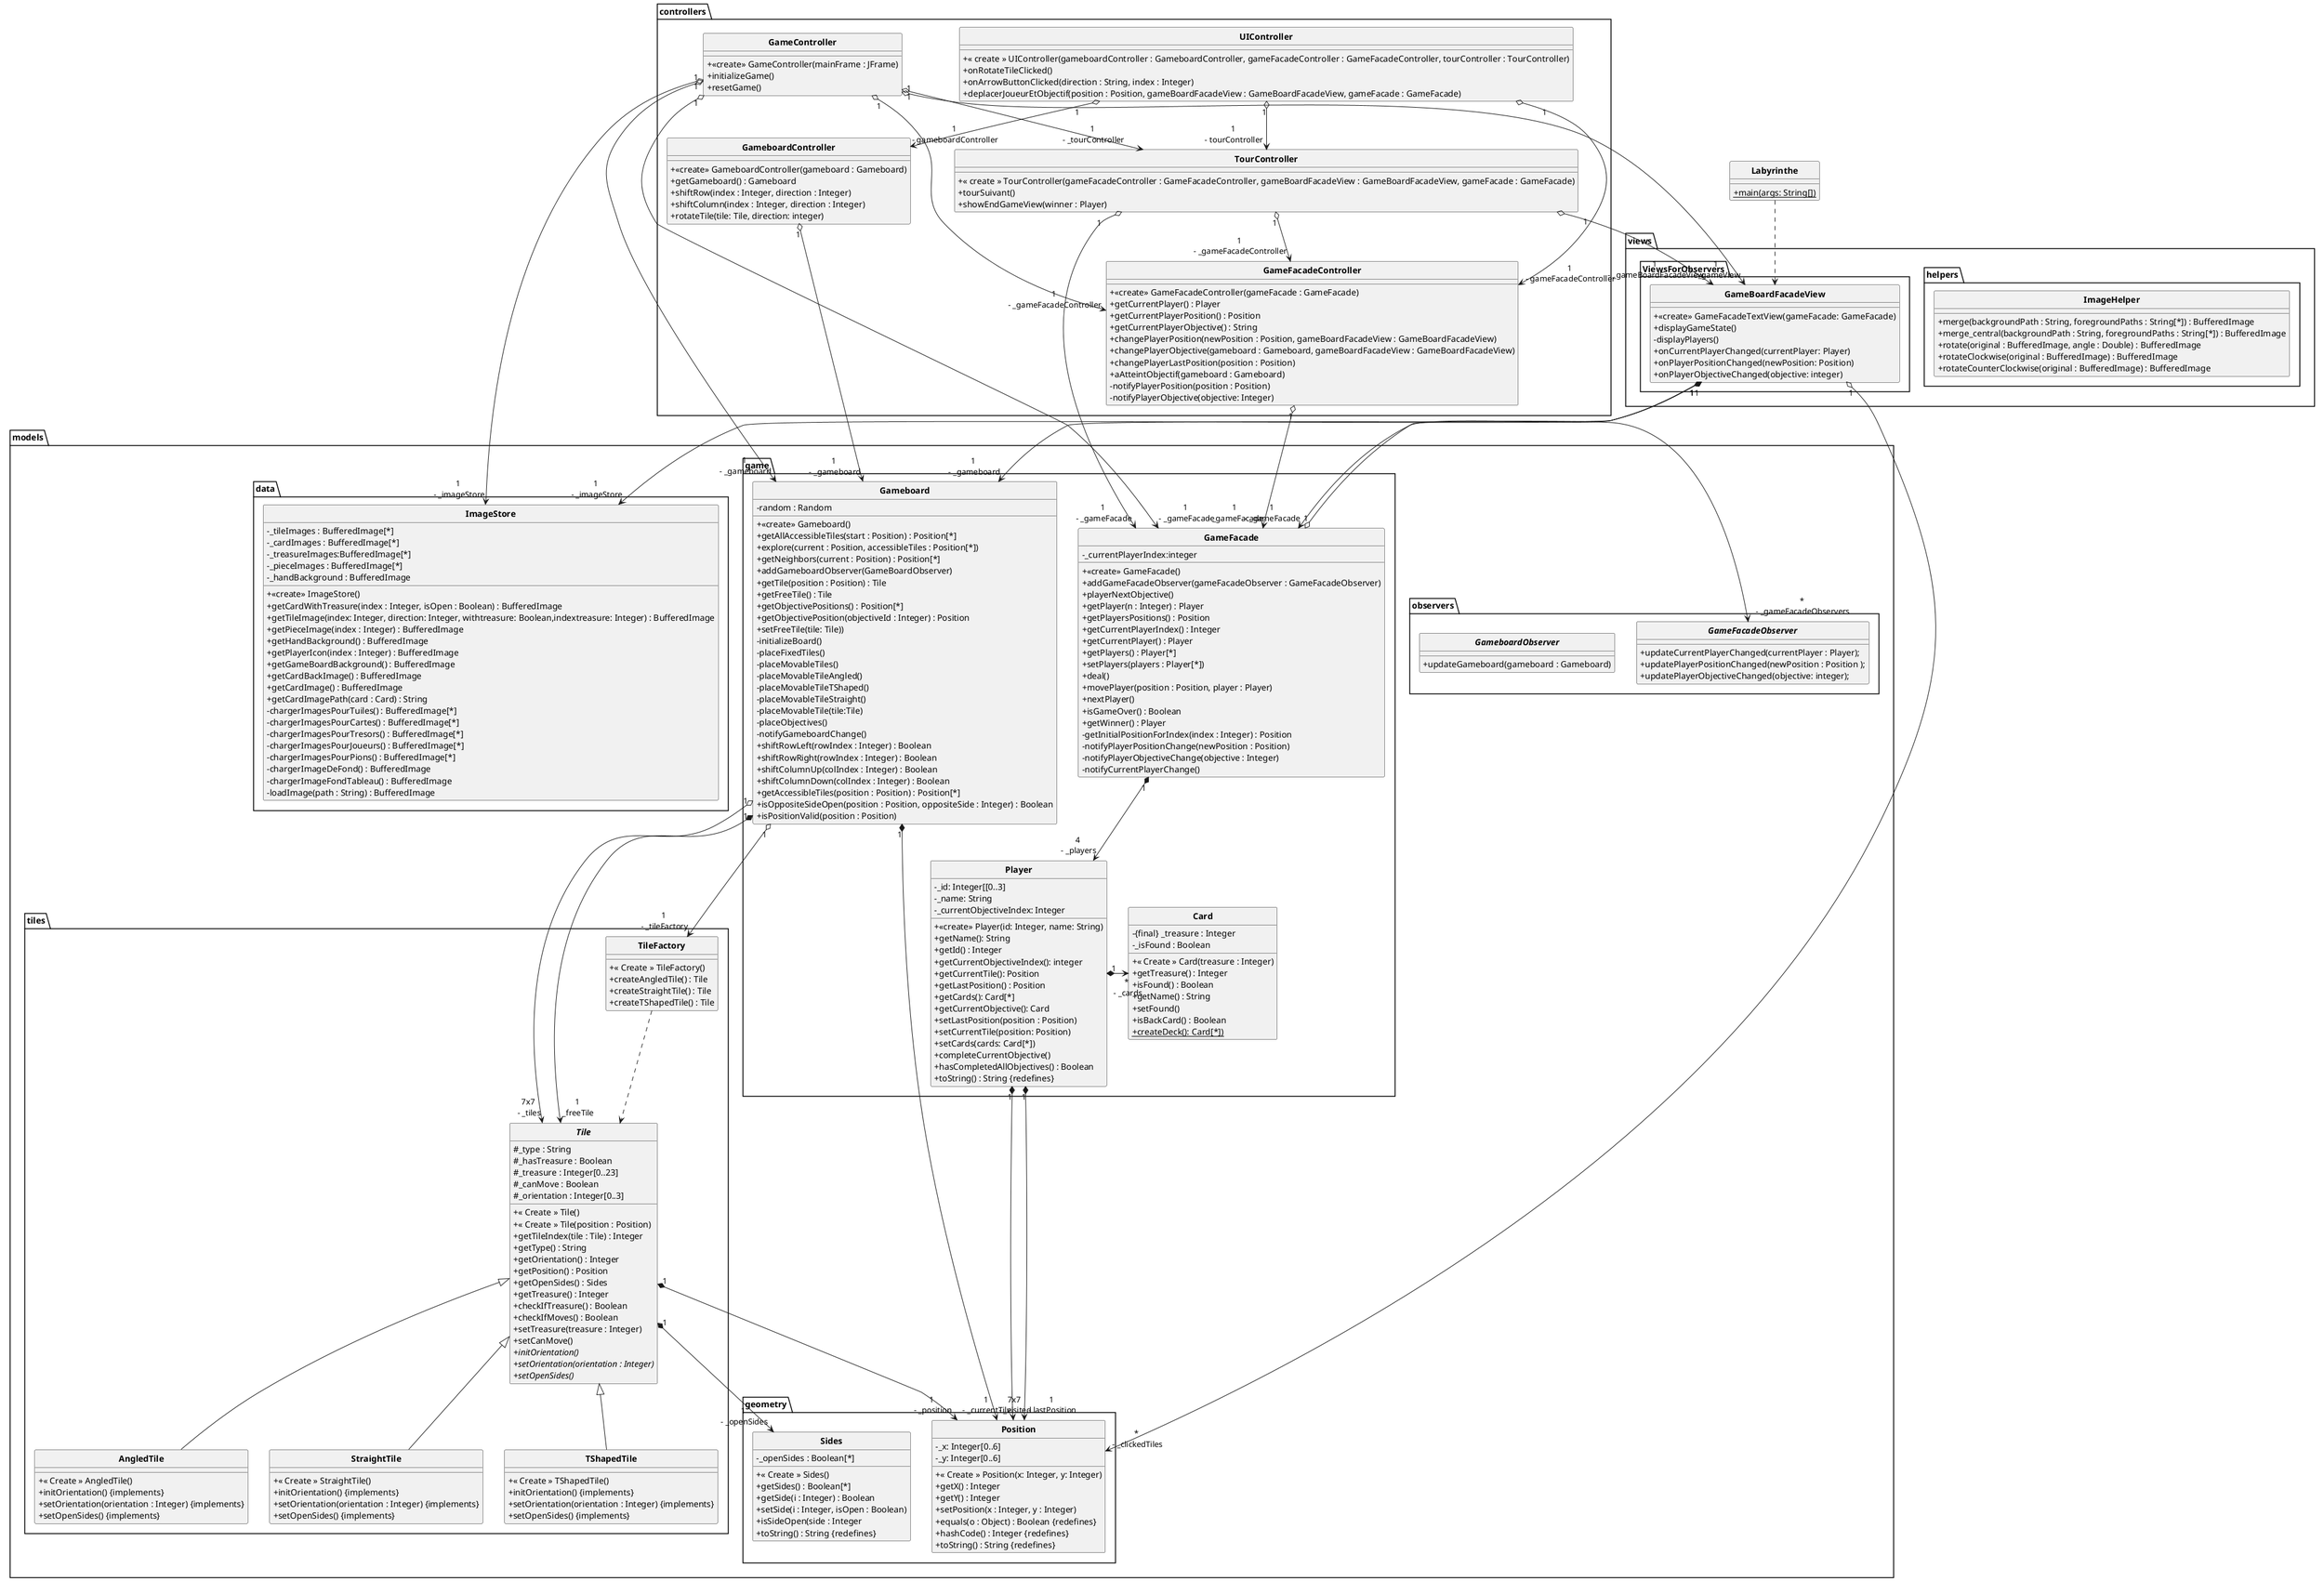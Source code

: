 @startuml Labyrinthe

skinparam style strictuml
skinparam classAttributeIconSize 0
skinparam classFontStyle Bold
hide enum methods

class Labyrinthe
{
    + {static} main(args: String[])
}

package views
{
	package helpers {
		'classe fournie ; nous n'avons ajouté que la méthode merge_central(..)
		class ImageHelper {
			+ merge(backgroundPath : String, foregroundPaths : String[*]) : BufferedImage
			+ merge_central(backgroundPath : String, foregroundPaths : String[*]) : BufferedImage
			+ rotate(original : BufferedImage, angle : Double) : BufferedImage
			+ rotateClockwise(original : BufferedImage) : BufferedImage
			+ rotateCounterClockwise(original : BufferedImage) : BufferedImage
		}
	}

	package ViewsForObservers{
	  class GameBoardFacadeView {

              + <<create>> GameFacadeTextView(gameFacade: GameFacade)
              + displayGameState()
              - displayPlayers()
              + onCurrentPlayerChanged(currentPlayer: Player)
              + onPlayerPositionChanged(newPosition: Position)
              + onPlayerObjectiveChanged(objective: integer)

	  }
	}
	
}

package controllers
{
   class GameboardController {
        + <<create>> GameboardController(gameboard : Gameboard)
        + getGameboard() : Gameboard
        + shiftRow(index : Integer, direction : Integer)
        + shiftColumn(index : Integer, direction : Integer)
        + rotateTile(tile: Tile, direction: integer)
   }
   
   class GameController {
		+ «create» GameController(mainFrame : JFrame)
		+ initializeGame()
		+ resetGame()
   }
   
   class GameFacadeController {
        +<<create>> GameFacadeController(gameFacade : GameFacade)
        + getCurrentPlayer() : Player
        + getCurrentPlayerPosition() : Position
        + getCurrentPlayerObjective() : String
        + changePlayerPosition(newPosition : Position, gameBoardFacadeView : GameBoardFacadeView)
        + changePlayerObjective(gameboard : Gameboard, gameBoardFacadeView : GameBoardFacadeView)
        + changePlayerLastPosition(position : Position)
        + aAtteintObjectif(gameboard : Gameboard)
        - notifyPlayerPosition(position : Position)
        - notifyPlayerObjective(objective: Integer)
   }
   
   class TourController {
		+ « create » TourController(gameFacadeController : GameFacadeController, gameBoardFacadeView : GameBoardFacadeView, gameFacade : GameFacade)
		+ tourSuivant()
		+ showEndGameView(winner : Player)
   }

   class UIController {
       + « create » UIController(gameboardController : GameboardController, gameFacadeController : GameFacadeController, tourController : TourController)
       + onRotateTileClicked()
       + onArrowButtonClicked(direction : String, index : Integer)
       + deplacerJoueurEtObjectif(position : Position, gameBoardFacadeView : GameBoardFacadeView, gameFacade : GameFacade)
   }
}

package models
{
    package observers {
        interface GameFacadeObserver {
            + updateCurrentPlayerChanged(currentPlayer : Player);
            + updatePlayerPositionChanged(newPosition : Position );
            + updatePlayerObjectiveChanged(objective: integer);
        }

        interface GameboardObserver {
            + updateGameboard(gameboard : Gameboard)
        }
    }

	package tiles {
		class TileFactory {
			+ « Create » TileFactory()
			+ createAngledTile() : Tile
			+ createStraightTile() : Tile
			+ createTShapedTile() : Tile
		}

		abstract class Tile {
			# _type : String
			# _hasTreasure : Boolean
			# _treasure : Integer[0..23]
			# _canMove : Boolean
			# _orientation : Integer[0..3]
			+ « Create » Tile()
			+ « Create » Tile(position : Position)
			+ getTileIndex(tile : Tile) : Integer
			+ getType() : String
			+ getOrientation() : Integer
			+ getPosition() : Position
			'récupérer les voies de passage :
			+ getOpenSides() : Sides
			+ getTreasure() : Integer
			+ checkIfTreasure() : Boolean
			+ checkIfMoves() : Boolean
			+ setTreasure(treasure : Integer)
			+ setCanMove()
			+ {abstract} initOrientation()
			+ {abstract} setOrientation(orientation : Integer)
			+ {abstract} setOpenSides()
		}
		class AngledTile extends Tile {
			+ « Create » AngledTile()
			+ initOrientation() {implements}
			+ setOrientation(orientation : Integer) {implements}
			+ setOpenSides() {implements}
		}
		class StraightTile extends Tile {
			+ « Create » StraightTile()
			+ initOrientation() {implements}
			+ setOrientation(orientation : Integer) {implements}
			+ setOpenSides() {implements}
		}
		class TShapedTile extends Tile {
			+ « Create » TShapedTile()
			+ initOrientation() {implements}
			+ setOrientation(orientation : Integer) {implements}
			+ setOpenSides() {implements}
		}
	}

	package geometry {
		class Sides {
			- _openSides : Boolean[*]
			+ « Create » Sides()
			+ getSides() : Boolean[*]
			+ getSide(i : Integer) : Boolean
			+ setSide(i : Integer, isOpen : Boolean)
			+ isSideOpen(side : Integer
			+ toString() : String {redefines}
		}

		class Position {
			- _x: Integer[0..6]
			- _y: Integer[0..6]
			+ « Create » Position(x: Integer, y: Integer)
			+ getX() : Integer
			+ getY() : Integer
			+ setPosition(x : Integer, y : Integer)
			+ equals(o : Object) : Boolean {redefines}
			+ hashCode() : Integer {redefines} 
			+ toString() : String {redefines}
		}
	}

	package game {
		class GameFacade {
               -  _currentPlayerIndex:integer
               + <<create>> GameFacade()
               + addGameFacadeObserver(gameFacadeObserver : GameFacadeObserver)
               + playerNextObjective()
               + getPlayer(n : Integer) : Player
               + getPlayersPositions() : Position
               + getCurrentPlayerIndex() : Integer
               + getCurrentPlayer() : Player
               + getPlayers() : Player[*]
               + setPlayers(players : Player[*])
               + deal()
               + movePlayer(position : Position, player : Player)
               + nextPlayer()
               + isGameOver() : Boolean
               + getWinner() : Player
               - getInitialPositionForIndex(index : Integer) : Position
               - notifyPlayerPositionChange(newPosition : Position)
               - notifyPlayerObjectiveChange(objective : Integer)
               - notifyCurrentPlayerChange()
		}

		class Gameboard {
               -  random : Random
               + <<create>> Gameboard()
               + getAllAccessibleTiles(start : Position) : Position[*]
               + explore(current : Position, accessibleTiles : Position[*])
               + getNeighbors(current : Position) : Position[*]
               + addGameboardObserver(GameBoardObserver)
               + getTile(position : Position) : Tile
               + getFreeTile() : Tile
               + getObjectivePositions() : Position[*]
               + getObjectivePosition(objectiveId : Integer) : Position
               + setFreeTile(tile: Tile))
               - initializeBoard()
               - placeFixedTiles()
               - placeMovableTiles()
               - placeMovableTileAngled()
               - placeMovableTileTShaped()
               - placeMovableTileStraight()
               - placeMovableTile(tile:Tile)
               - placeObjectives()
               - notifyGameboardChange()
               + shiftRowLeft(rowIndex : Integer) : Boolean
               + shiftRowRight(rowIndex : Integer) : Boolean
			   + shiftColumnUp(colIndex : Integer) : Boolean
			   + shiftColumnDown(colIndex : Integer) : Boolean
			   + getAccessibleTiles(position : Position) : Position[*]
			   + isOppositeSideOpen(position : Position, oppositeSide : Integer) : Boolean
			   + isPositionValid(position : Position)
		}

		class Card {
		    - {final} _treasure : Integer
			- _isFound : Boolean
			' génération du trésor aléatoire, dans la limite des trésors encore disponibles
			+ « Create » Card(treasure : Integer)
			+ getTreasure() : Integer
			+ isFound() : Boolean
			+ getName() : String
			' Un trésor trouvé ne peut pas être re-caché, on ne peut donc pas remettre isFound à false :
			+ setFound()
			+ isBackCard() : Boolean
            + {static} createDeck(): Card[*])
		}

		class Player {
			- _id: Integer[[0..3]
            - _name: String
			- _currentObjectiveIndex: Integer
            + <<create>> Player(id: Integer, name: String)
            + getName(): String
            + getId() : Integer
            + getCurrentObjectiveIndex(): integer
            + getCurrentTile(): Position
            + getLastPosition() : Position
            + getCards(): Card[*]
            + getCurrentObjective(): Card
            + setLastPosition(position : Position)        
            + setCurrentTile(position: Position)
            + setCards(cards: Card[*])
            + completeCurrentObjective()
            + hasCompletedAllObjectives() : Boolean
            + toString() : String {redefines}
		}
    }

    package data {
		class ImageStore {
			-  _tileImages : BufferedImage[*]
            -  _cardImages : BufferedImage[*]
            -  _treasureImages:BufferedImage[*]
            -  _pieceImages : BufferedImage[*]
            -  _handBackground : BufferedImage
            + <<create>> ImageStore()
            + getCardWithTreasure(index : Integer, isOpen : Boolean) : BufferedImage
            + getTileImage(index: Integer, direction: Integer, withtreasure: Boolean,indextreasure: Integer) : BufferedImage
            + getPieceImage(index : Integer) : BufferedImage
            + getHandBackground() : BufferedImage
            + getPlayerIcon(index : Integer) : BufferedImage
            + getGameBoardBackground() : BufferedImage
            + getCardBackImage() : BufferedImage
            + getCardImage() : BufferedImage
            + getCardImagePath(card : Card) : String
            - chargerImagesPourTuiles() : BufferedImage[*]
            - chargerImagesPourCartes() : BufferedImage[*]
            - chargerImagesPourTresors() : BufferedImage[*]
            - chargerImagesPourJoueurs() : BufferedImage[*]
            - chargerImagesPourPions() : BufferedImage[*]
            - chargerImageDeFond() : BufferedImage
            - chargerImageFondTableau() : BufferedImage
            - loadImage(path : String) : BufferedImage
		}
	}
}

Labyrinthe ..> GameBoardFacadeView

GameBoardFacadeView "1" o--> "*\n - _clickedTiles" Position
GameBoardFacadeView "1" o--> "1\n - _gameboard" Gameboard
GameBoardFacadeView "1" o--> "1\n - _gameFacade" GameFacade
GameBoardFacadeView "1" *--> "1\n - _imageStore" ImageStore

GameboardController "1" o--> "1\n - _gameboard" Gameboard
GameFacadeController "1" o--> "1\n - _gameFacade" GameFacade
TourController "1" o--> "1\n - _gameFacadeController" GameFacadeController
TourController "1" o--> "1\n - _gameBoardFacadeView" GameBoardFacadeView
TourController "1" o--> "1\n - _gameFacade" GameFacade
GameController "1" o--> "1\n - _gameboard" Gameboard
GameController "1" o--> "1\n - _imageStore" ImageStore
GameController "1" o--> "1\n - _gameFacade" GameFacade
GameController "1" o--> "1\n - _gameFacadeController" GameFacadeController
GameController "1" o--> "1\n - _tourController" TourController
GameController "1" o--> "1\n - _gameView" GameBoardFacadeView
UIController "1" o--> "1\n - gameboardController" GameboardController
UIController "1" o--> "1\n - gameFacadeController" GameFacadeController
UIController "1" o--> "1\n - tourController" TourController

GameFacade "1" *--> "4\n - _players" Player
GameFacade "1" o-> "*\n - _gameFacadeObservers" GameFacadeObserver
Gameboard "1" o--> "7x7\n - _tiles" Tile
Gameboard "1" *--> "1\n _freeTile" Tile
Gameboard "1" *--> "7x7\n - _visited" Position
Gameboard "1" o--> "1\n - _tileFactory" TileFactory
Player "1" *--> "1\n - _currentTile" Position
Player "1" *--> "1\n - lastPosition" Position
Player "1" *-> "*\n - _cards" Card
Tile "1" *--> "1\n - _openSides" Sides
Tile "1" *--> "1\n - _position" Position
TileFactory ..> Tile

@enduml

